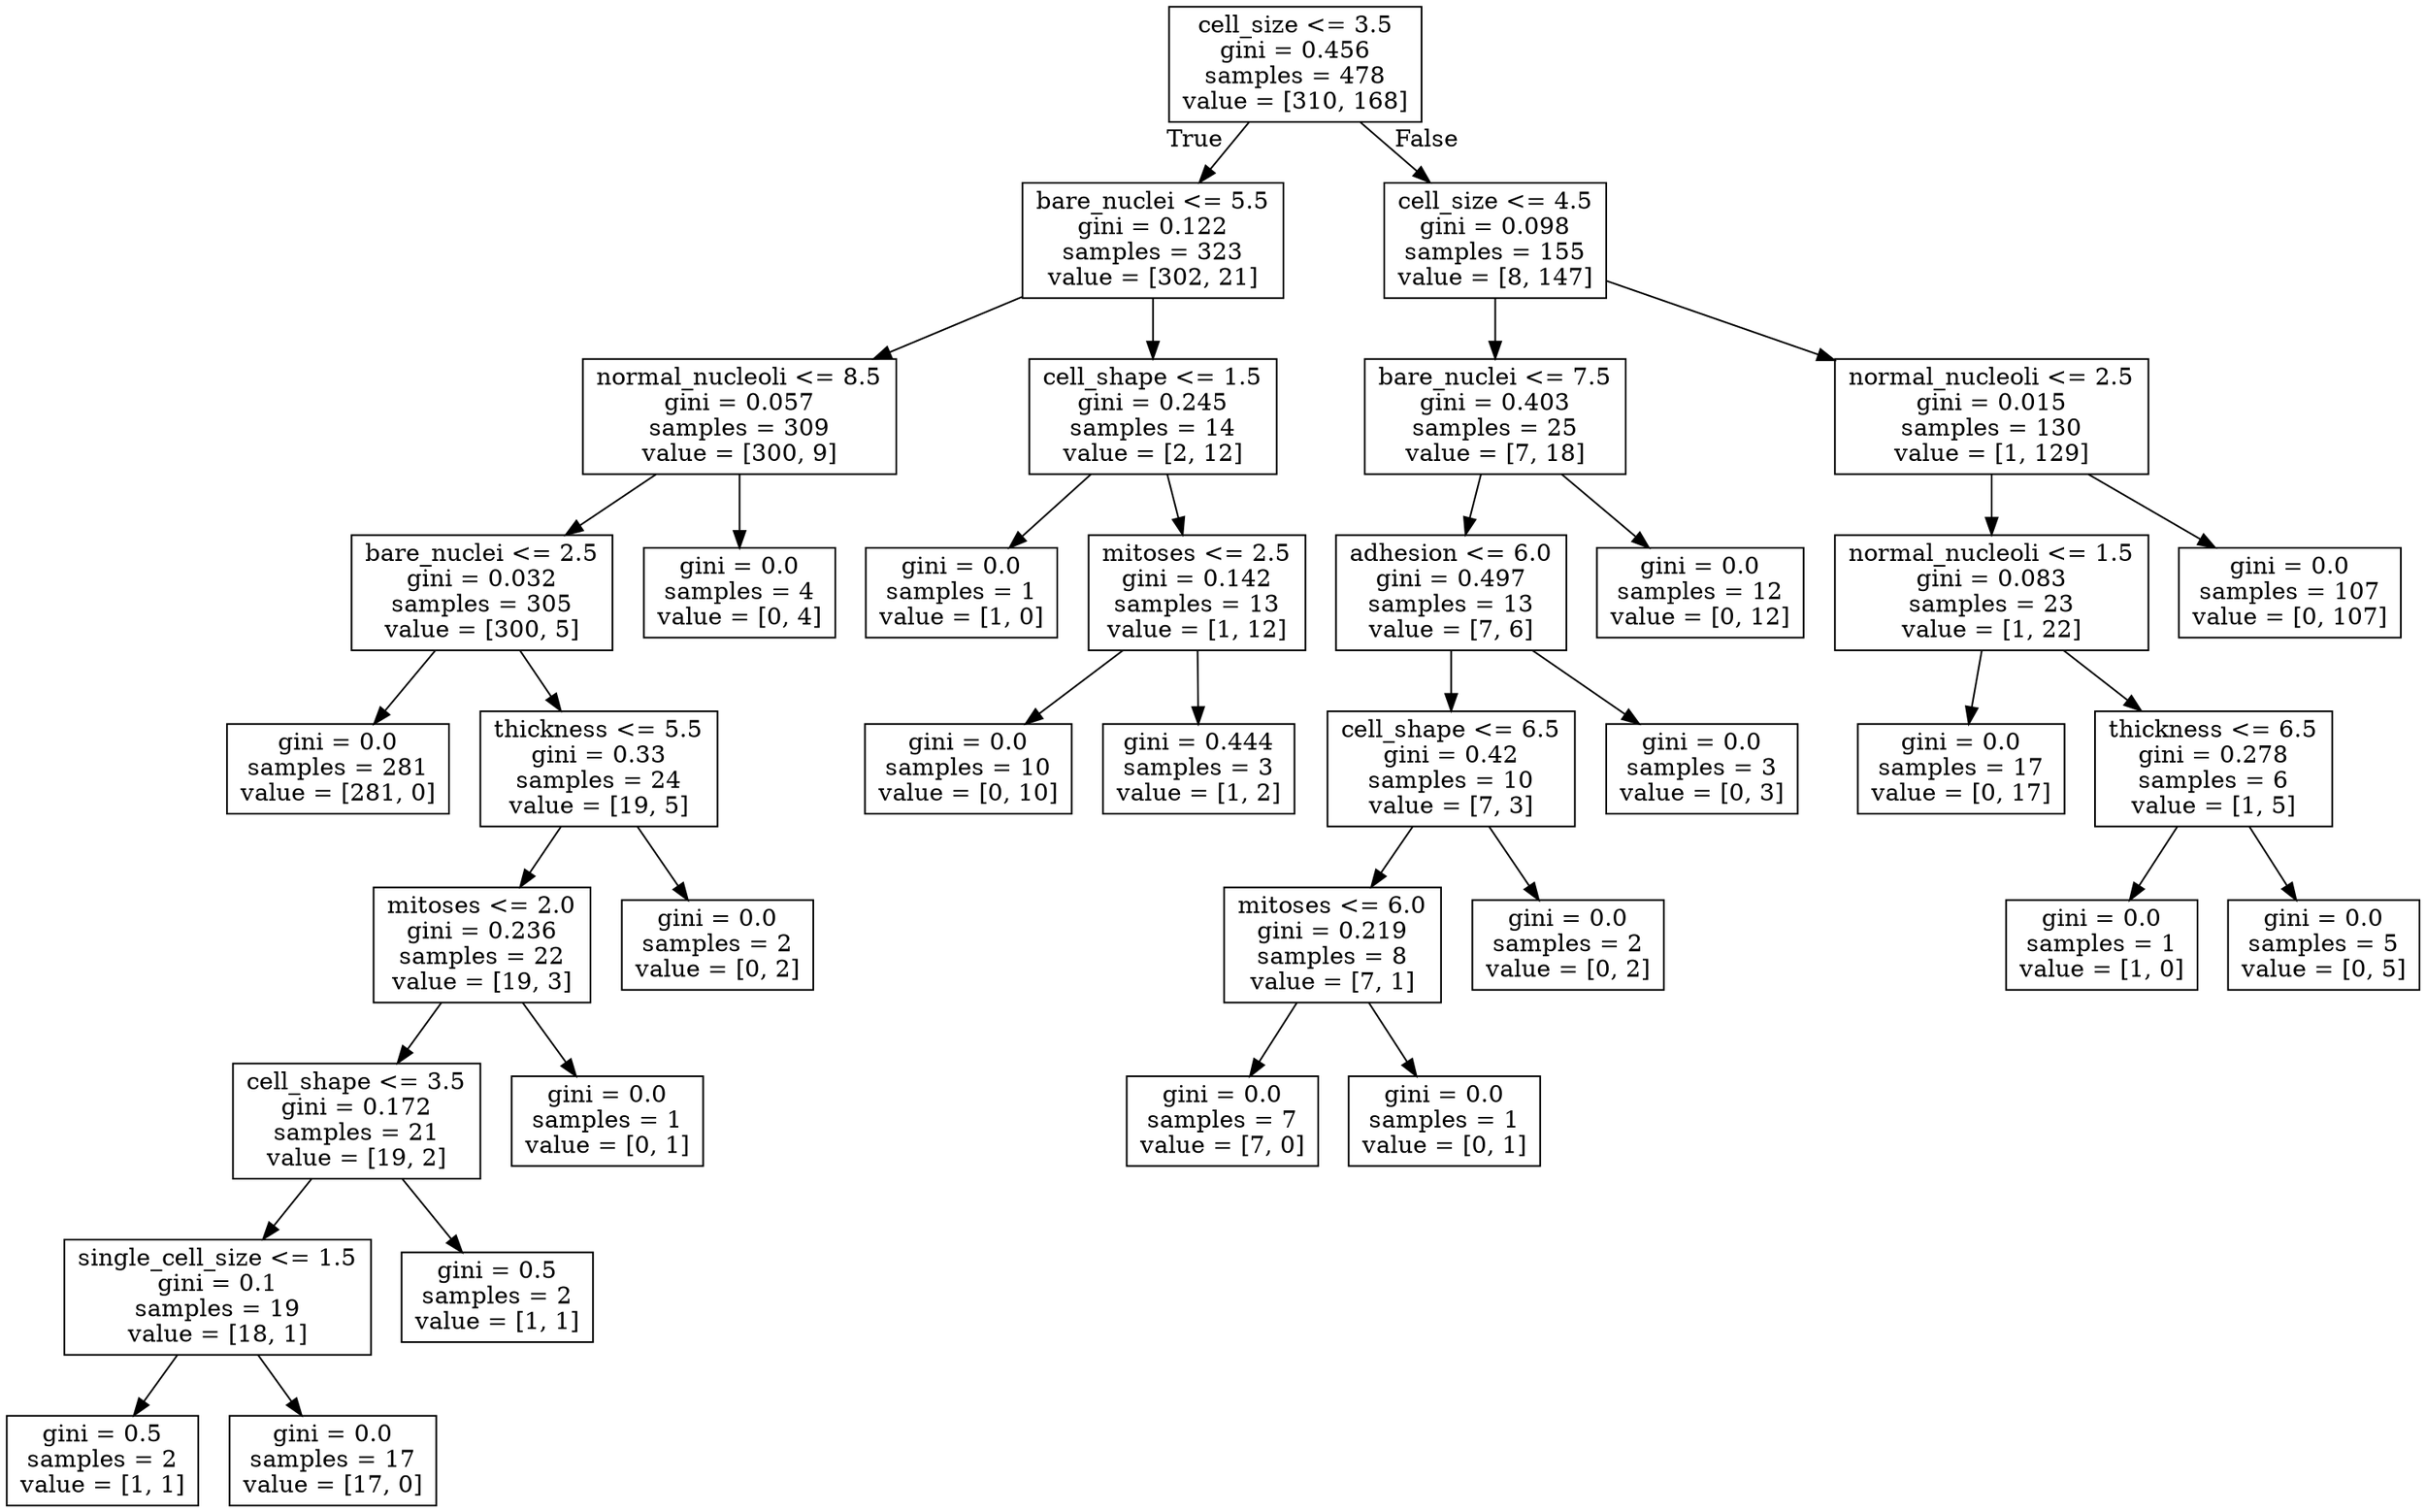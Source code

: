 digraph Tree {
node [shape=box] ;
0 [label="cell_size <= 3.5\ngini = 0.456\nsamples = 478\nvalue = [310, 168]"] ;
1 [label="bare_nuclei <= 5.5\ngini = 0.122\nsamples = 323\nvalue = [302, 21]"] ;
0 -> 1 [labeldistance=2.5, labelangle=45, headlabel="True"] ;
2 [label="normal_nucleoli <= 8.5\ngini = 0.057\nsamples = 309\nvalue = [300, 9]"] ;
1 -> 2 ;
3 [label="bare_nuclei <= 2.5\ngini = 0.032\nsamples = 305\nvalue = [300, 5]"] ;
2 -> 3 ;
4 [label="gini = 0.0\nsamples = 281\nvalue = [281, 0]"] ;
3 -> 4 ;
5 [label="thickness <= 5.5\ngini = 0.33\nsamples = 24\nvalue = [19, 5]"] ;
3 -> 5 ;
6 [label="mitoses <= 2.0\ngini = 0.236\nsamples = 22\nvalue = [19, 3]"] ;
5 -> 6 ;
7 [label="cell_shape <= 3.5\ngini = 0.172\nsamples = 21\nvalue = [19, 2]"] ;
6 -> 7 ;
8 [label="single_cell_size <= 1.5\ngini = 0.1\nsamples = 19\nvalue = [18, 1]"] ;
7 -> 8 ;
9 [label="gini = 0.5\nsamples = 2\nvalue = [1, 1]"] ;
8 -> 9 ;
10 [label="gini = 0.0\nsamples = 17\nvalue = [17, 0]"] ;
8 -> 10 ;
11 [label="gini = 0.5\nsamples = 2\nvalue = [1, 1]"] ;
7 -> 11 ;
12 [label="gini = 0.0\nsamples = 1\nvalue = [0, 1]"] ;
6 -> 12 ;
13 [label="gini = 0.0\nsamples = 2\nvalue = [0, 2]"] ;
5 -> 13 ;
14 [label="gini = 0.0\nsamples = 4\nvalue = [0, 4]"] ;
2 -> 14 ;
15 [label="cell_shape <= 1.5\ngini = 0.245\nsamples = 14\nvalue = [2, 12]"] ;
1 -> 15 ;
16 [label="gini = 0.0\nsamples = 1\nvalue = [1, 0]"] ;
15 -> 16 ;
17 [label="mitoses <= 2.5\ngini = 0.142\nsamples = 13\nvalue = [1, 12]"] ;
15 -> 17 ;
18 [label="gini = 0.0\nsamples = 10\nvalue = [0, 10]"] ;
17 -> 18 ;
19 [label="gini = 0.444\nsamples = 3\nvalue = [1, 2]"] ;
17 -> 19 ;
20 [label="cell_size <= 4.5\ngini = 0.098\nsamples = 155\nvalue = [8, 147]"] ;
0 -> 20 [labeldistance=2.5, labelangle=-45, headlabel="False"] ;
21 [label="bare_nuclei <= 7.5\ngini = 0.403\nsamples = 25\nvalue = [7, 18]"] ;
20 -> 21 ;
22 [label="adhesion <= 6.0\ngini = 0.497\nsamples = 13\nvalue = [7, 6]"] ;
21 -> 22 ;
23 [label="cell_shape <= 6.5\ngini = 0.42\nsamples = 10\nvalue = [7, 3]"] ;
22 -> 23 ;
24 [label="mitoses <= 6.0\ngini = 0.219\nsamples = 8\nvalue = [7, 1]"] ;
23 -> 24 ;
25 [label="gini = 0.0\nsamples = 7\nvalue = [7, 0]"] ;
24 -> 25 ;
26 [label="gini = 0.0\nsamples = 1\nvalue = [0, 1]"] ;
24 -> 26 ;
27 [label="gini = 0.0\nsamples = 2\nvalue = [0, 2]"] ;
23 -> 27 ;
28 [label="gini = 0.0\nsamples = 3\nvalue = [0, 3]"] ;
22 -> 28 ;
29 [label="gini = 0.0\nsamples = 12\nvalue = [0, 12]"] ;
21 -> 29 ;
30 [label="normal_nucleoli <= 2.5\ngini = 0.015\nsamples = 130\nvalue = [1, 129]"] ;
20 -> 30 ;
31 [label="normal_nucleoli <= 1.5\ngini = 0.083\nsamples = 23\nvalue = [1, 22]"] ;
30 -> 31 ;
32 [label="gini = 0.0\nsamples = 17\nvalue = [0, 17]"] ;
31 -> 32 ;
33 [label="thickness <= 6.5\ngini = 0.278\nsamples = 6\nvalue = [1, 5]"] ;
31 -> 33 ;
34 [label="gini = 0.0\nsamples = 1\nvalue = [1, 0]"] ;
33 -> 34 ;
35 [label="gini = 0.0\nsamples = 5\nvalue = [0, 5]"] ;
33 -> 35 ;
36 [label="gini = 0.0\nsamples = 107\nvalue = [0, 107]"] ;
30 -> 36 ;
}